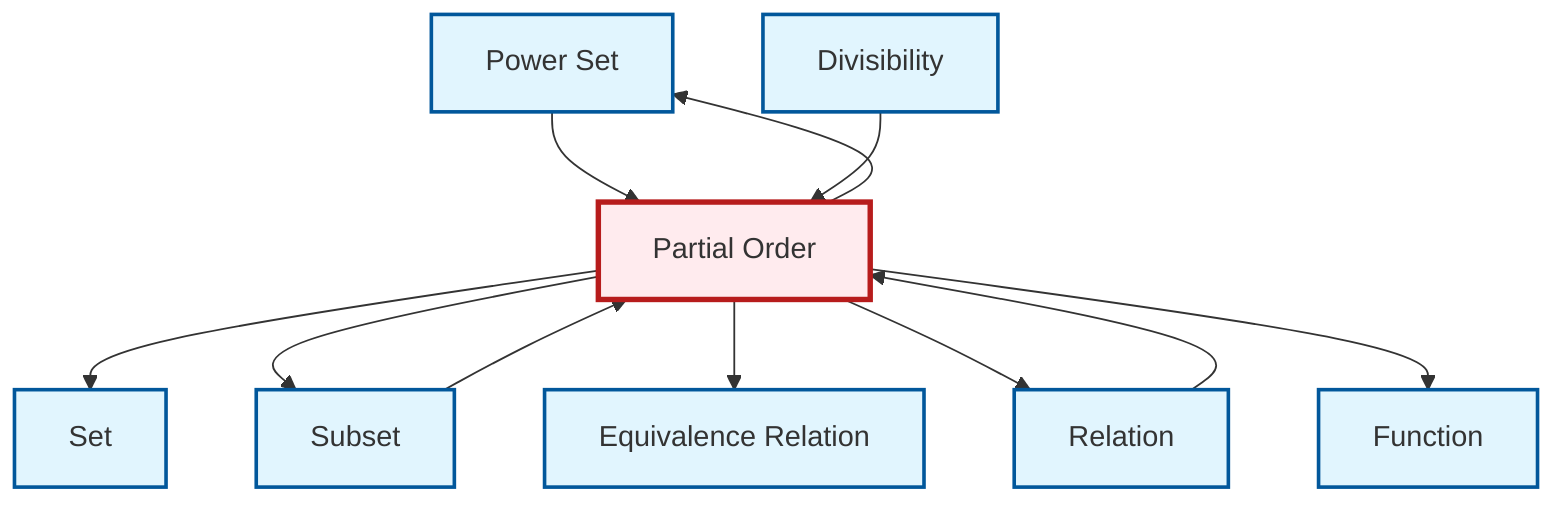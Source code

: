 graph TD
    classDef definition fill:#e1f5fe,stroke:#01579b,stroke-width:2px
    classDef theorem fill:#f3e5f5,stroke:#4a148c,stroke-width:2px
    classDef axiom fill:#fff3e0,stroke:#e65100,stroke-width:2px
    classDef example fill:#e8f5e9,stroke:#1b5e20,stroke-width:2px
    classDef current fill:#ffebee,stroke:#b71c1c,stroke-width:3px
    def-power-set["Power Set"]:::definition
    def-subset["Subset"]:::definition
    def-function["Function"]:::definition
    def-divisibility["Divisibility"]:::definition
    def-set["Set"]:::definition
    def-equivalence-relation["Equivalence Relation"]:::definition
    def-relation["Relation"]:::definition
    def-partial-order["Partial Order"]:::definition
    def-partial-order --> def-set
    def-power-set --> def-partial-order
    def-relation --> def-partial-order
    def-partial-order --> def-subset
    def-partial-order --> def-equivalence-relation
    def-subset --> def-partial-order
    def-partial-order --> def-power-set
    def-partial-order --> def-relation
    def-divisibility --> def-partial-order
    def-partial-order --> def-function
    class def-partial-order current